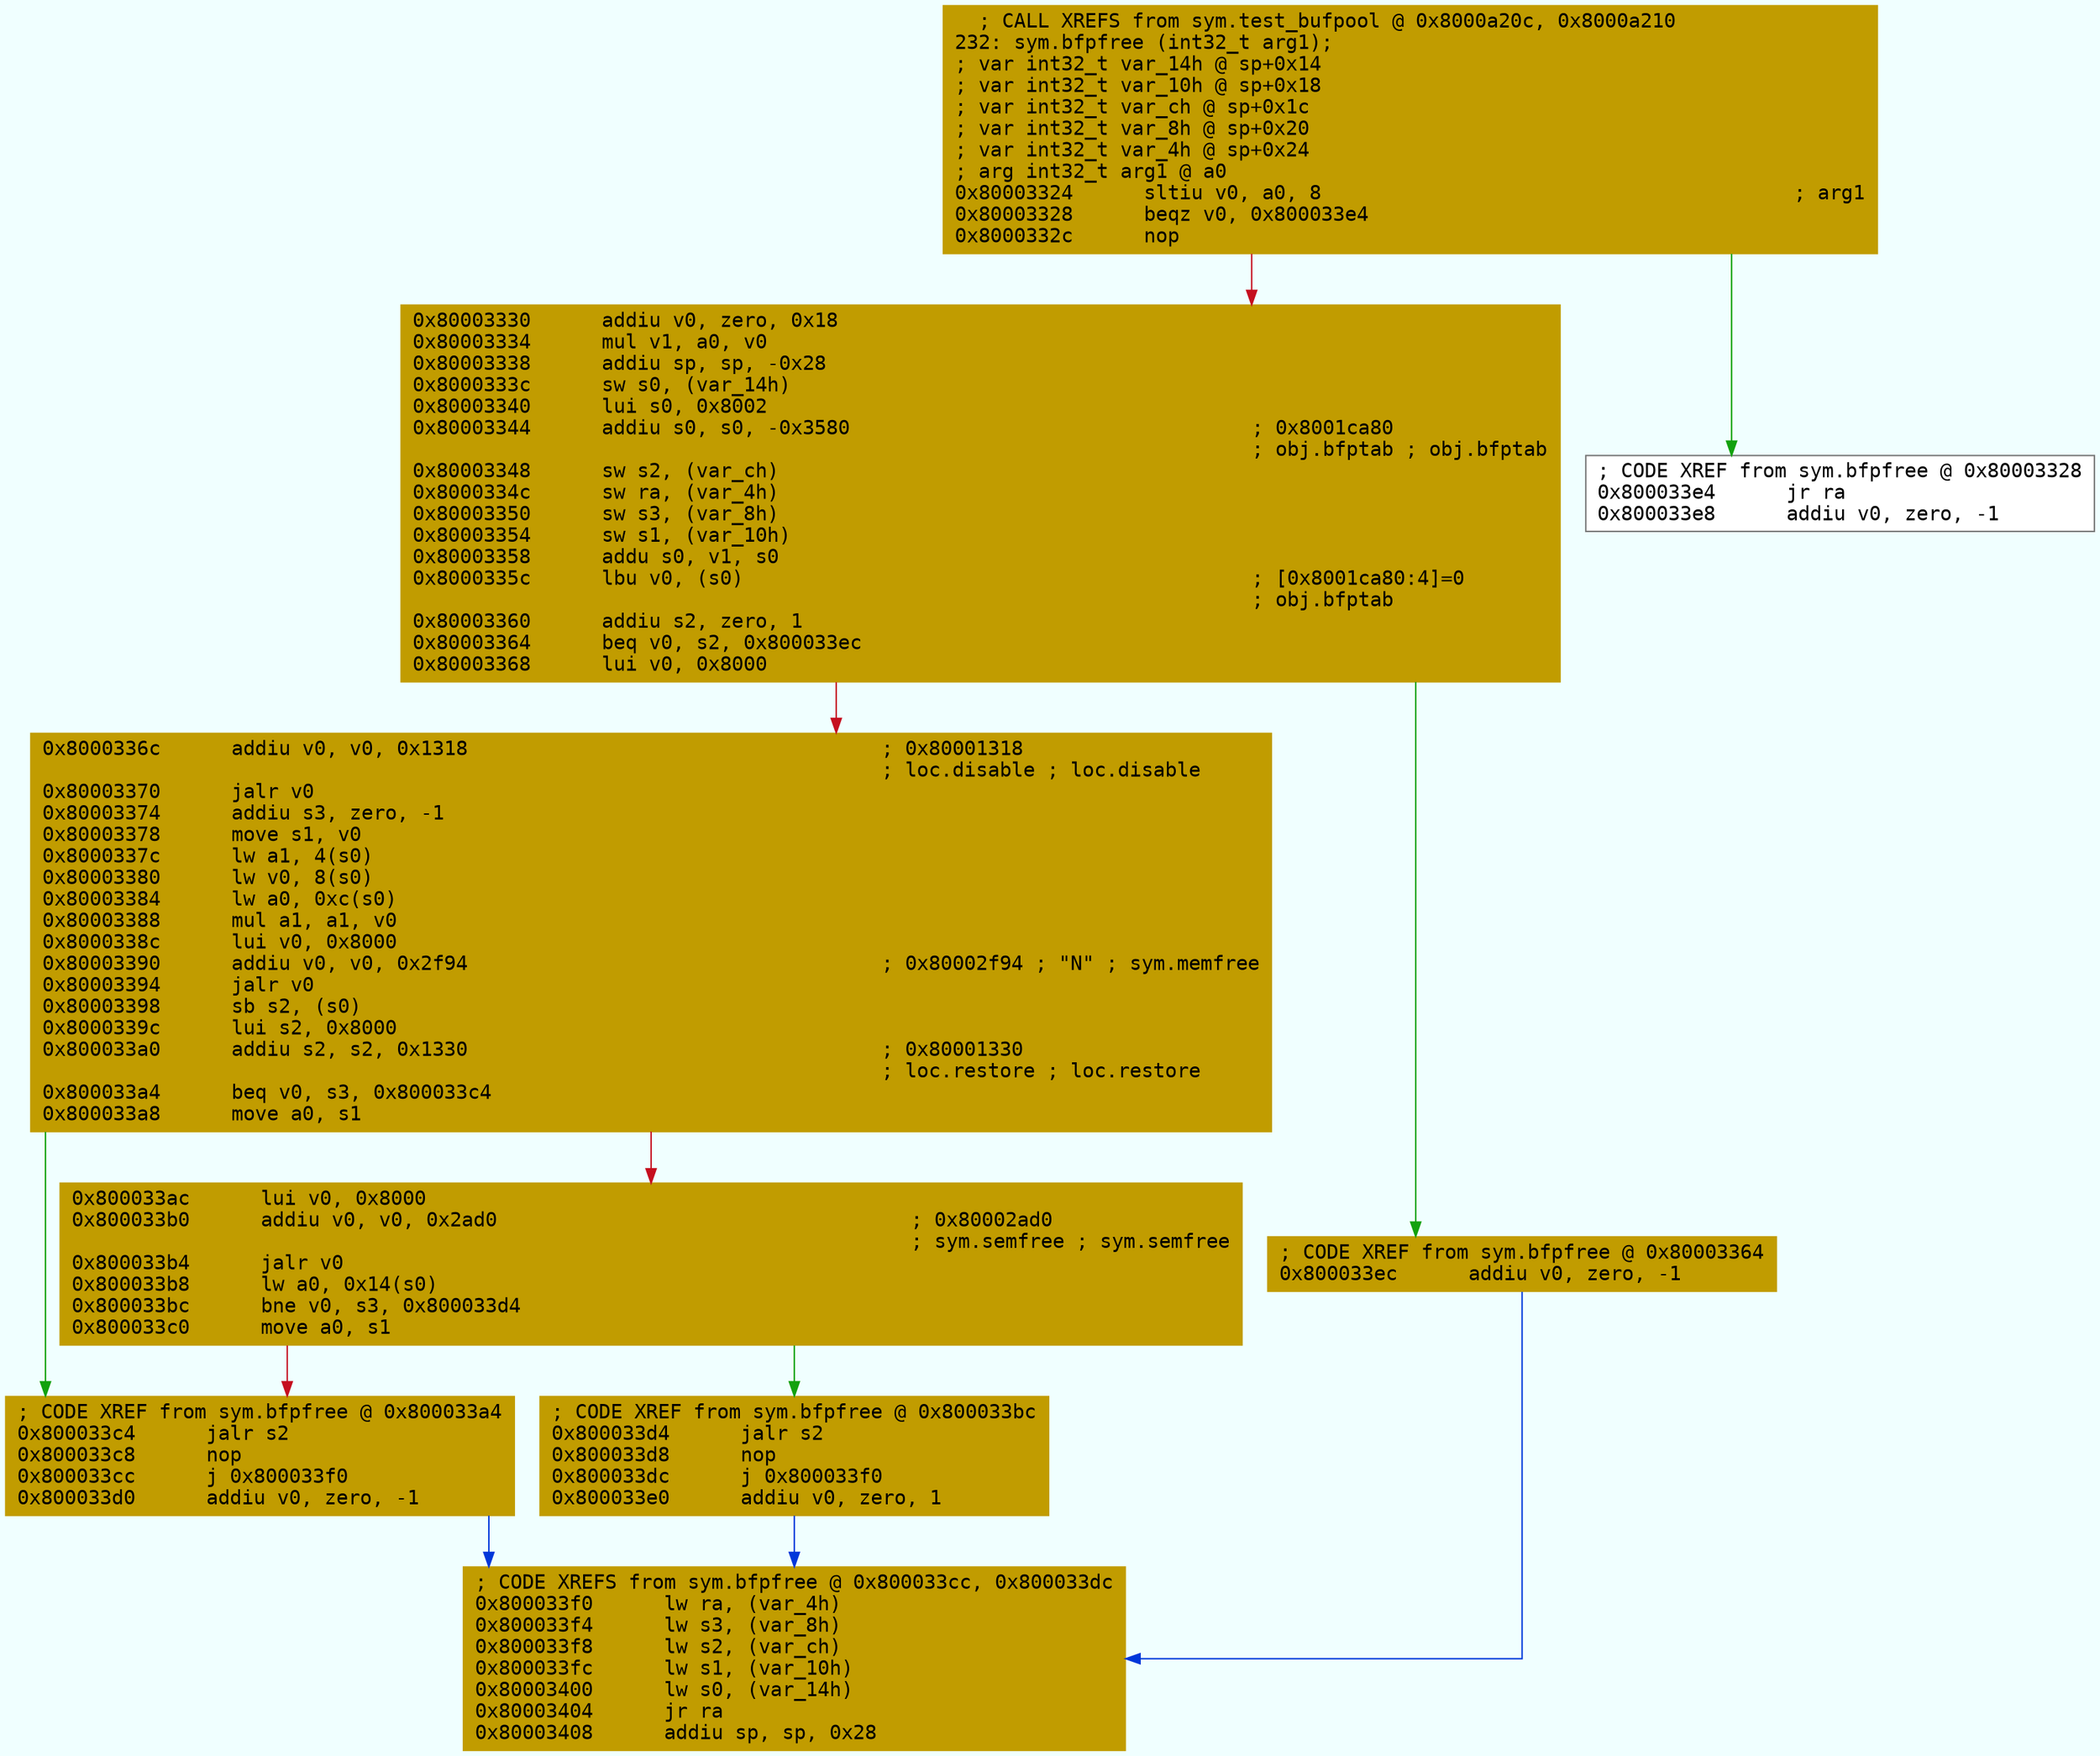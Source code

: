 digraph code {
	graph [bgcolor=azure fontsize=8 fontname="Courier" splines="ortho"];
	node [fillcolor=gray style=filled shape=box];
	edge [arrowhead="normal"];
	"0x80003324" [URL="sym.bfpfree/0x80003324", fillcolor="#c19c00",color="#c19c00", fontname="Courier",label="  ; CALL XREFS from sym.test_bufpool @ 0x8000a20c, 0x8000a210\l232: sym.bfpfree (int32_t arg1);\l; var int32_t var_14h @ sp+0x14\l; var int32_t var_10h @ sp+0x18\l; var int32_t var_ch @ sp+0x1c\l; var int32_t var_8h @ sp+0x20\l; var int32_t var_4h @ sp+0x24\l; arg int32_t arg1 @ a0\l0x80003324      sltiu v0, a0, 8                                        ; arg1\l0x80003328      beqz v0, 0x800033e4\l0x8000332c      nop\l"]
	"0x80003330" [URL="sym.bfpfree/0x80003330", fillcolor="#c19c00",color="#c19c00", fontname="Courier",label="0x80003330      addiu v0, zero, 0x18\l0x80003334      mul v1, a0, v0\l0x80003338      addiu sp, sp, -0x28\l0x8000333c      sw s0, (var_14h)\l0x80003340      lui s0, 0x8002\l0x80003344      addiu s0, s0, -0x3580                                  ; 0x8001ca80\l                                                                       ; obj.bfptab ; obj.bfptab\l0x80003348      sw s2, (var_ch)\l0x8000334c      sw ra, (var_4h)\l0x80003350      sw s3, (var_8h)\l0x80003354      sw s1, (var_10h)\l0x80003358      addu s0, v1, s0\l0x8000335c      lbu v0, (s0)                                           ; [0x8001ca80:4]=0\l                                                                       ; obj.bfptab\l0x80003360      addiu s2, zero, 1\l0x80003364      beq v0, s2, 0x800033ec\l0x80003368      lui v0, 0x8000\l"]
	"0x8000336c" [URL="sym.bfpfree/0x8000336c", fillcolor="#c19c00",color="#c19c00", fontname="Courier",label="0x8000336c      addiu v0, v0, 0x1318                                   ; 0x80001318\l                                                                       ; loc.disable ; loc.disable\l0x80003370      jalr v0\l0x80003374      addiu s3, zero, -1\l0x80003378      move s1, v0\l0x8000337c      lw a1, 4(s0)\l0x80003380      lw v0, 8(s0)\l0x80003384      lw a0, 0xc(s0)\l0x80003388      mul a1, a1, v0\l0x8000338c      lui v0, 0x8000\l0x80003390      addiu v0, v0, 0x2f94                                   ; 0x80002f94 ; \"N\" ; sym.memfree\l0x80003394      jalr v0\l0x80003398      sb s2, (s0)\l0x8000339c      lui s2, 0x8000\l0x800033a0      addiu s2, s2, 0x1330                                   ; 0x80001330\l                                                                       ; loc.restore ; loc.restore\l0x800033a4      beq v0, s3, 0x800033c4\l0x800033a8      move a0, s1\l"]
	"0x800033ac" [URL="sym.bfpfree/0x800033ac", fillcolor="#c19c00",color="#c19c00", fontname="Courier",label="0x800033ac      lui v0, 0x8000\l0x800033b0      addiu v0, v0, 0x2ad0                                   ; 0x80002ad0\l                                                                       ; sym.semfree ; sym.semfree\l0x800033b4      jalr v0\l0x800033b8      lw a0, 0x14(s0)\l0x800033bc      bne v0, s3, 0x800033d4\l0x800033c0      move a0, s1\l"]
	"0x800033c4" [URL="sym.bfpfree/0x800033c4", fillcolor="#c19c00",color="#c19c00", fontname="Courier",label="; CODE XREF from sym.bfpfree @ 0x800033a4\l0x800033c4      jalr s2\l0x800033c8      nop\l0x800033cc      j 0x800033f0\l0x800033d0      addiu v0, zero, -1\l"]
	"0x800033d4" [URL="sym.bfpfree/0x800033d4", fillcolor="#c19c00",color="#c19c00", fontname="Courier",label="; CODE XREF from sym.bfpfree @ 0x800033bc\l0x800033d4      jalr s2\l0x800033d8      nop\l0x800033dc      j 0x800033f0\l0x800033e0      addiu v0, zero, 1\l"]
	"0x800033e4" [URL="sym.bfpfree/0x800033e4", fillcolor="white",color="#767676", fontname="Courier",label="; CODE XREF from sym.bfpfree @ 0x80003328\l0x800033e4      jr ra\l0x800033e8      addiu v0, zero, -1\l"]
	"0x800033ec" [URL="sym.bfpfree/0x800033ec", fillcolor="#c19c00",color="#c19c00", fontname="Courier",label="; CODE XREF from sym.bfpfree @ 0x80003364\l0x800033ec      addiu v0, zero, -1\l"]
	"0x800033f0" [URL="sym.bfpfree/0x800033f0", fillcolor="#c19c00",color="#c19c00", fontname="Courier",label="; CODE XREFS from sym.bfpfree @ 0x800033cc, 0x800033dc\l0x800033f0      lw ra, (var_4h)\l0x800033f4      lw s3, (var_8h)\l0x800033f8      lw s2, (var_ch)\l0x800033fc      lw s1, (var_10h)\l0x80003400      lw s0, (var_14h)\l0x80003404      jr ra\l0x80003408      addiu sp, sp, 0x28\l"]
        "0x80003324" -> "0x800033e4" [color="#13a10e"];
        "0x80003324" -> "0x80003330" [color="#c50f1f"];
        "0x80003330" -> "0x800033ec" [color="#13a10e"];
        "0x80003330" -> "0x8000336c" [color="#c50f1f"];
        "0x8000336c" -> "0x800033c4" [color="#13a10e"];
        "0x8000336c" -> "0x800033ac" [color="#c50f1f"];
        "0x800033ac" -> "0x800033d4" [color="#13a10e"];
        "0x800033ac" -> "0x800033c4" [color="#c50f1f"];
        "0x800033c4" -> "0x800033f0" [color="#0037da"];
        "0x800033d4" -> "0x800033f0" [color="#0037da"];
        "0x800033ec" -> "0x800033f0" [color="#0037da"];
}
